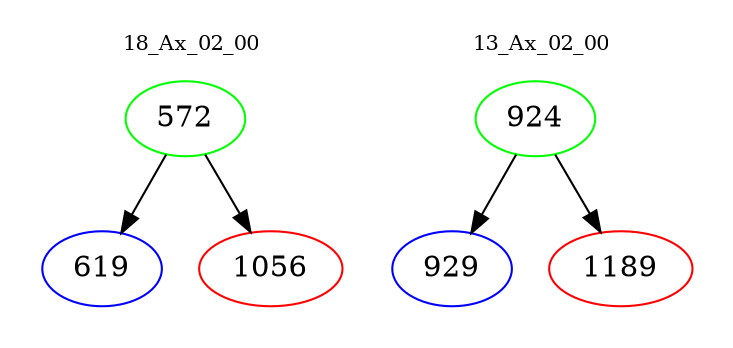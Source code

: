 digraph{
subgraph cluster_0 {
color = white
label = "18_Ax_02_00";
fontsize=10;
T0_572 [label="572", color="green"]
T0_572 -> T0_619 [color="black"]
T0_619 [label="619", color="blue"]
T0_572 -> T0_1056 [color="black"]
T0_1056 [label="1056", color="red"]
}
subgraph cluster_1 {
color = white
label = "13_Ax_02_00";
fontsize=10;
T1_924 [label="924", color="green"]
T1_924 -> T1_929 [color="black"]
T1_929 [label="929", color="blue"]
T1_924 -> T1_1189 [color="black"]
T1_1189 [label="1189", color="red"]
}
}
